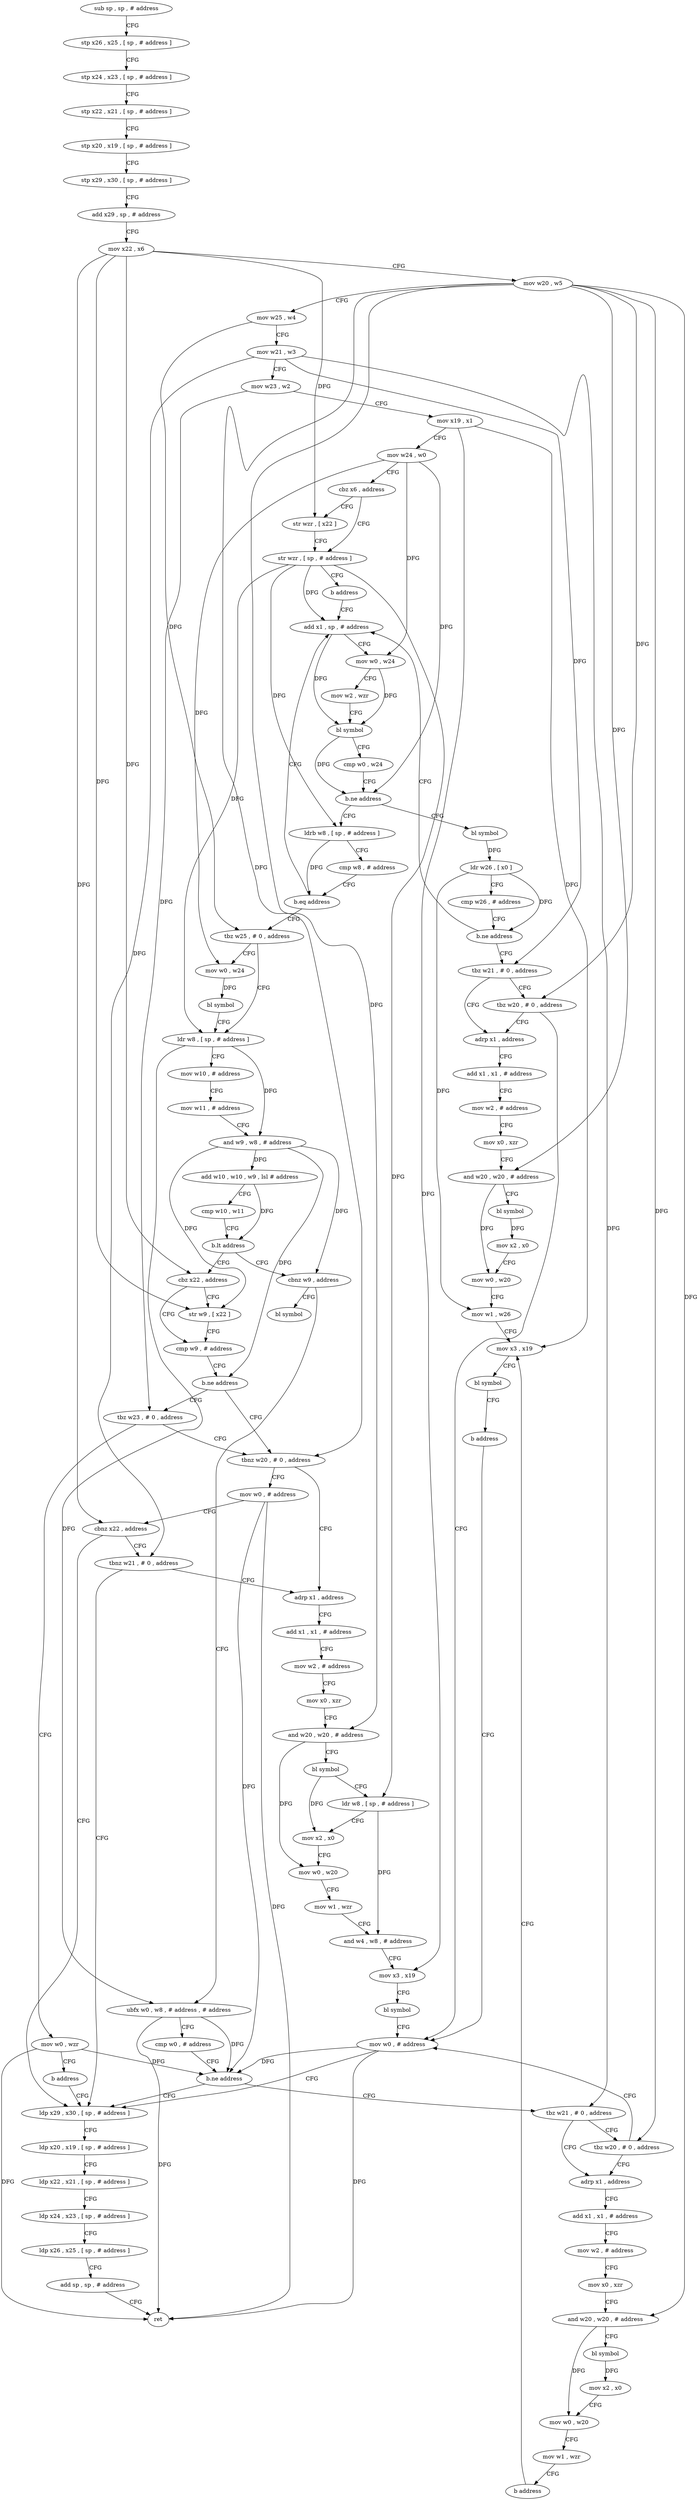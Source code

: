 digraph "func" {
"246812" [label = "sub sp , sp , # address" ]
"246816" [label = "stp x26 , x25 , [ sp , # address ]" ]
"246820" [label = "stp x24 , x23 , [ sp , # address ]" ]
"246824" [label = "stp x22 , x21 , [ sp , # address ]" ]
"246828" [label = "stp x20 , x19 , [ sp , # address ]" ]
"246832" [label = "stp x29 , x30 , [ sp , # address ]" ]
"246836" [label = "add x29 , sp , # address" ]
"246840" [label = "mov x22 , x6" ]
"246844" [label = "mov w20 , w5" ]
"246848" [label = "mov w25 , w4" ]
"246852" [label = "mov w21 , w3" ]
"246856" [label = "mov w23 , w2" ]
"246860" [label = "mov x19 , x1" ]
"246864" [label = "mov w24 , w0" ]
"246868" [label = "cbz x6 , address" ]
"246876" [label = "str wzr , [ sp , # address ]" ]
"246872" [label = "str wzr , [ x22 ]" ]
"246880" [label = "b address" ]
"246900" [label = "add x1 , sp , # address" ]
"246904" [label = "mov w0 , w24" ]
"246908" [label = "mov w2 , wzr" ]
"246912" [label = "bl symbol" ]
"246916" [label = "cmp w0 , w24" ]
"246920" [label = "b.ne address" ]
"246884" [label = "bl symbol" ]
"246924" [label = "ldrb w8 , [ sp , # address ]" ]
"246888" [label = "ldr w26 , [ x0 ]" ]
"246892" [label = "cmp w26 , # address" ]
"246896" [label = "b.ne address" ]
"247004" [label = "tbz w21 , # 0 , address" ]
"246928" [label = "cmp w8 , # address" ]
"246932" [label = "b.eq address" ]
"246936" [label = "tbz w25 , # 0 , address" ]
"247012" [label = "adrp x1 , address" ]
"247008" [label = "tbz w20 , # 0 , address" ]
"246948" [label = "ldr w8 , [ sp , # address ]" ]
"246940" [label = "mov w0 , w24" ]
"247016" [label = "add x1 , x1 , # address" ]
"247020" [label = "mov w2 , # address" ]
"247024" [label = "mov x0 , xzr" ]
"247028" [label = "and w20 , w20 , # address" ]
"247032" [label = "bl symbol" ]
"247036" [label = "mov x2 , x0" ]
"247040" [label = "mov w0 , w20" ]
"247044" [label = "mov w1 , w26" ]
"247048" [label = "mov x3 , x19" ]
"247192" [label = "mov w0 , # address" ]
"246952" [label = "mov w10 , # address" ]
"246956" [label = "mov w11 , # address" ]
"246960" [label = "and w9 , w8 , # address" ]
"246964" [label = "add w10 , w10 , w9 , lsl # address" ]
"246968" [label = "cmp w10 , w11" ]
"246972" [label = "b.lt address" ]
"247060" [label = "cbnz w9 , address" ]
"246976" [label = "cbz x22 , address" ]
"246944" [label = "bl symbol" ]
"247196" [label = "ldp x29 , x30 , [ sp , # address ]" ]
"247224" [label = "bl symbol" ]
"247064" [label = "ubfx w0 , w8 , # address , # address" ]
"246984" [label = "cmp w9 , # address" ]
"246980" [label = "str w9 , [ x22 ]" ]
"247068" [label = "cmp w0 , # address" ]
"247072" [label = "b.ne address" ]
"247076" [label = "tbz w21 , # 0 , address" ]
"246988" [label = "b.ne address" ]
"247124" [label = "tbnz w20 , # 0 , address" ]
"246992" [label = "tbz w23 , # 0 , address" ]
"247200" [label = "ldp x20 , x19 , [ sp , # address ]" ]
"247204" [label = "ldp x22 , x21 , [ sp , # address ]" ]
"247208" [label = "ldp x24 , x23 , [ sp , # address ]" ]
"247212" [label = "ldp x26 , x25 , [ sp , # address ]" ]
"247216" [label = "add sp , sp , # address" ]
"247220" [label = "ret" ]
"247084" [label = "adrp x1 , address" ]
"247080" [label = "tbz w20 , # 0 , address" ]
"247140" [label = "adrp x1 , address" ]
"247128" [label = "mov w0 , # address" ]
"246996" [label = "mov w0 , wzr" ]
"247088" [label = "add x1 , x1 , # address" ]
"247092" [label = "mov w2 , # address" ]
"247096" [label = "mov x0 , xzr" ]
"247100" [label = "and w20 , w20 , # address" ]
"247104" [label = "bl symbol" ]
"247108" [label = "mov x2 , x0" ]
"247112" [label = "mov w0 , w20" ]
"247116" [label = "mov w1 , wzr" ]
"247120" [label = "b address" ]
"247144" [label = "add x1 , x1 , # address" ]
"247148" [label = "mov w2 , # address" ]
"247152" [label = "mov x0 , xzr" ]
"247156" [label = "and w20 , w20 , # address" ]
"247160" [label = "bl symbol" ]
"247164" [label = "ldr w8 , [ sp , # address ]" ]
"247168" [label = "mov x2 , x0" ]
"247172" [label = "mov w0 , w20" ]
"247176" [label = "mov w1 , wzr" ]
"247180" [label = "and w4 , w8 , # address" ]
"247184" [label = "mov x3 , x19" ]
"247188" [label = "bl symbol" ]
"247132" [label = "cbnz x22 , address" ]
"247136" [label = "tbnz w21 , # 0 , address" ]
"247000" [label = "b address" ]
"247052" [label = "bl symbol" ]
"247056" [label = "b address" ]
"246812" -> "246816" [ label = "CFG" ]
"246816" -> "246820" [ label = "CFG" ]
"246820" -> "246824" [ label = "CFG" ]
"246824" -> "246828" [ label = "CFG" ]
"246828" -> "246832" [ label = "CFG" ]
"246832" -> "246836" [ label = "CFG" ]
"246836" -> "246840" [ label = "CFG" ]
"246840" -> "246844" [ label = "CFG" ]
"246840" -> "246872" [ label = "DFG" ]
"246840" -> "246976" [ label = "DFG" ]
"246840" -> "246980" [ label = "DFG" ]
"246840" -> "247132" [ label = "DFG" ]
"246844" -> "246848" [ label = "CFG" ]
"246844" -> "247028" [ label = "DFG" ]
"246844" -> "247008" [ label = "DFG" ]
"246844" -> "247124" [ label = "DFG" ]
"246844" -> "247100" [ label = "DFG" ]
"246844" -> "247080" [ label = "DFG" ]
"246844" -> "247156" [ label = "DFG" ]
"246848" -> "246852" [ label = "CFG" ]
"246848" -> "246936" [ label = "DFG" ]
"246852" -> "246856" [ label = "CFG" ]
"246852" -> "247004" [ label = "DFG" ]
"246852" -> "247076" [ label = "DFG" ]
"246852" -> "247136" [ label = "DFG" ]
"246856" -> "246860" [ label = "CFG" ]
"246856" -> "246992" [ label = "DFG" ]
"246860" -> "246864" [ label = "CFG" ]
"246860" -> "247048" [ label = "DFG" ]
"246860" -> "247184" [ label = "DFG" ]
"246864" -> "246868" [ label = "CFG" ]
"246864" -> "246904" [ label = "DFG" ]
"246864" -> "246920" [ label = "DFG" ]
"246864" -> "246940" [ label = "DFG" ]
"246868" -> "246876" [ label = "CFG" ]
"246868" -> "246872" [ label = "CFG" ]
"246876" -> "246880" [ label = "CFG" ]
"246876" -> "246924" [ label = "DFG" ]
"246876" -> "246948" [ label = "DFG" ]
"246876" -> "247164" [ label = "DFG" ]
"246876" -> "246900" [ label = "DFG" ]
"246872" -> "246876" [ label = "CFG" ]
"246880" -> "246900" [ label = "CFG" ]
"246900" -> "246904" [ label = "CFG" ]
"246900" -> "246912" [ label = "DFG" ]
"246904" -> "246908" [ label = "CFG" ]
"246904" -> "246912" [ label = "DFG" ]
"246908" -> "246912" [ label = "CFG" ]
"246912" -> "246916" [ label = "CFG" ]
"246912" -> "246920" [ label = "DFG" ]
"246916" -> "246920" [ label = "CFG" ]
"246920" -> "246884" [ label = "CFG" ]
"246920" -> "246924" [ label = "CFG" ]
"246884" -> "246888" [ label = "DFG" ]
"246924" -> "246928" [ label = "CFG" ]
"246924" -> "246932" [ label = "DFG" ]
"246888" -> "246892" [ label = "CFG" ]
"246888" -> "246896" [ label = "DFG" ]
"246888" -> "247044" [ label = "DFG" ]
"246892" -> "246896" [ label = "CFG" ]
"246896" -> "247004" [ label = "CFG" ]
"246896" -> "246900" [ label = "CFG" ]
"247004" -> "247012" [ label = "CFG" ]
"247004" -> "247008" [ label = "CFG" ]
"246928" -> "246932" [ label = "CFG" ]
"246932" -> "246900" [ label = "CFG" ]
"246932" -> "246936" [ label = "CFG" ]
"246936" -> "246948" [ label = "CFG" ]
"246936" -> "246940" [ label = "CFG" ]
"247012" -> "247016" [ label = "CFG" ]
"247008" -> "247192" [ label = "CFG" ]
"247008" -> "247012" [ label = "CFG" ]
"246948" -> "246952" [ label = "CFG" ]
"246948" -> "246960" [ label = "DFG" ]
"246948" -> "247064" [ label = "DFG" ]
"246940" -> "246944" [ label = "DFG" ]
"247016" -> "247020" [ label = "CFG" ]
"247020" -> "247024" [ label = "CFG" ]
"247024" -> "247028" [ label = "CFG" ]
"247028" -> "247032" [ label = "CFG" ]
"247028" -> "247040" [ label = "DFG" ]
"247032" -> "247036" [ label = "DFG" ]
"247036" -> "247040" [ label = "CFG" ]
"247040" -> "247044" [ label = "CFG" ]
"247044" -> "247048" [ label = "CFG" ]
"247048" -> "247052" [ label = "CFG" ]
"247192" -> "247196" [ label = "CFG" ]
"247192" -> "247220" [ label = "DFG" ]
"247192" -> "247072" [ label = "DFG" ]
"246952" -> "246956" [ label = "CFG" ]
"246956" -> "246960" [ label = "CFG" ]
"246960" -> "246964" [ label = "DFG" ]
"246960" -> "247060" [ label = "DFG" ]
"246960" -> "246988" [ label = "DFG" ]
"246960" -> "246980" [ label = "DFG" ]
"246964" -> "246968" [ label = "CFG" ]
"246964" -> "246972" [ label = "DFG" ]
"246968" -> "246972" [ label = "CFG" ]
"246972" -> "247060" [ label = "CFG" ]
"246972" -> "246976" [ label = "CFG" ]
"247060" -> "247224" [ label = "CFG" ]
"247060" -> "247064" [ label = "CFG" ]
"246976" -> "246984" [ label = "CFG" ]
"246976" -> "246980" [ label = "CFG" ]
"246944" -> "246948" [ label = "CFG" ]
"247196" -> "247200" [ label = "CFG" ]
"247064" -> "247068" [ label = "CFG" ]
"247064" -> "247220" [ label = "DFG" ]
"247064" -> "247072" [ label = "DFG" ]
"246984" -> "246988" [ label = "CFG" ]
"246980" -> "246984" [ label = "CFG" ]
"247068" -> "247072" [ label = "CFG" ]
"247072" -> "247196" [ label = "CFG" ]
"247072" -> "247076" [ label = "CFG" ]
"247076" -> "247084" [ label = "CFG" ]
"247076" -> "247080" [ label = "CFG" ]
"246988" -> "247124" [ label = "CFG" ]
"246988" -> "246992" [ label = "CFG" ]
"247124" -> "247140" [ label = "CFG" ]
"247124" -> "247128" [ label = "CFG" ]
"246992" -> "247124" [ label = "CFG" ]
"246992" -> "246996" [ label = "CFG" ]
"247200" -> "247204" [ label = "CFG" ]
"247204" -> "247208" [ label = "CFG" ]
"247208" -> "247212" [ label = "CFG" ]
"247212" -> "247216" [ label = "CFG" ]
"247216" -> "247220" [ label = "CFG" ]
"247084" -> "247088" [ label = "CFG" ]
"247080" -> "247192" [ label = "CFG" ]
"247080" -> "247084" [ label = "CFG" ]
"247140" -> "247144" [ label = "CFG" ]
"247128" -> "247132" [ label = "CFG" ]
"247128" -> "247072" [ label = "DFG" ]
"247128" -> "247220" [ label = "DFG" ]
"246996" -> "247000" [ label = "CFG" ]
"246996" -> "247072" [ label = "DFG" ]
"246996" -> "247220" [ label = "DFG" ]
"247088" -> "247092" [ label = "CFG" ]
"247092" -> "247096" [ label = "CFG" ]
"247096" -> "247100" [ label = "CFG" ]
"247100" -> "247104" [ label = "CFG" ]
"247100" -> "247112" [ label = "DFG" ]
"247104" -> "247108" [ label = "DFG" ]
"247108" -> "247112" [ label = "CFG" ]
"247112" -> "247116" [ label = "CFG" ]
"247116" -> "247120" [ label = "CFG" ]
"247120" -> "247048" [ label = "CFG" ]
"247144" -> "247148" [ label = "CFG" ]
"247148" -> "247152" [ label = "CFG" ]
"247152" -> "247156" [ label = "CFG" ]
"247156" -> "247160" [ label = "CFG" ]
"247156" -> "247172" [ label = "DFG" ]
"247160" -> "247164" [ label = "CFG" ]
"247160" -> "247168" [ label = "DFG" ]
"247164" -> "247168" [ label = "CFG" ]
"247164" -> "247180" [ label = "DFG" ]
"247168" -> "247172" [ label = "CFG" ]
"247172" -> "247176" [ label = "CFG" ]
"247176" -> "247180" [ label = "CFG" ]
"247180" -> "247184" [ label = "CFG" ]
"247184" -> "247188" [ label = "CFG" ]
"247188" -> "247192" [ label = "CFG" ]
"247132" -> "247196" [ label = "CFG" ]
"247132" -> "247136" [ label = "CFG" ]
"247136" -> "247196" [ label = "CFG" ]
"247136" -> "247140" [ label = "CFG" ]
"247000" -> "247196" [ label = "CFG" ]
"247052" -> "247056" [ label = "CFG" ]
"247056" -> "247192" [ label = "CFG" ]
}
